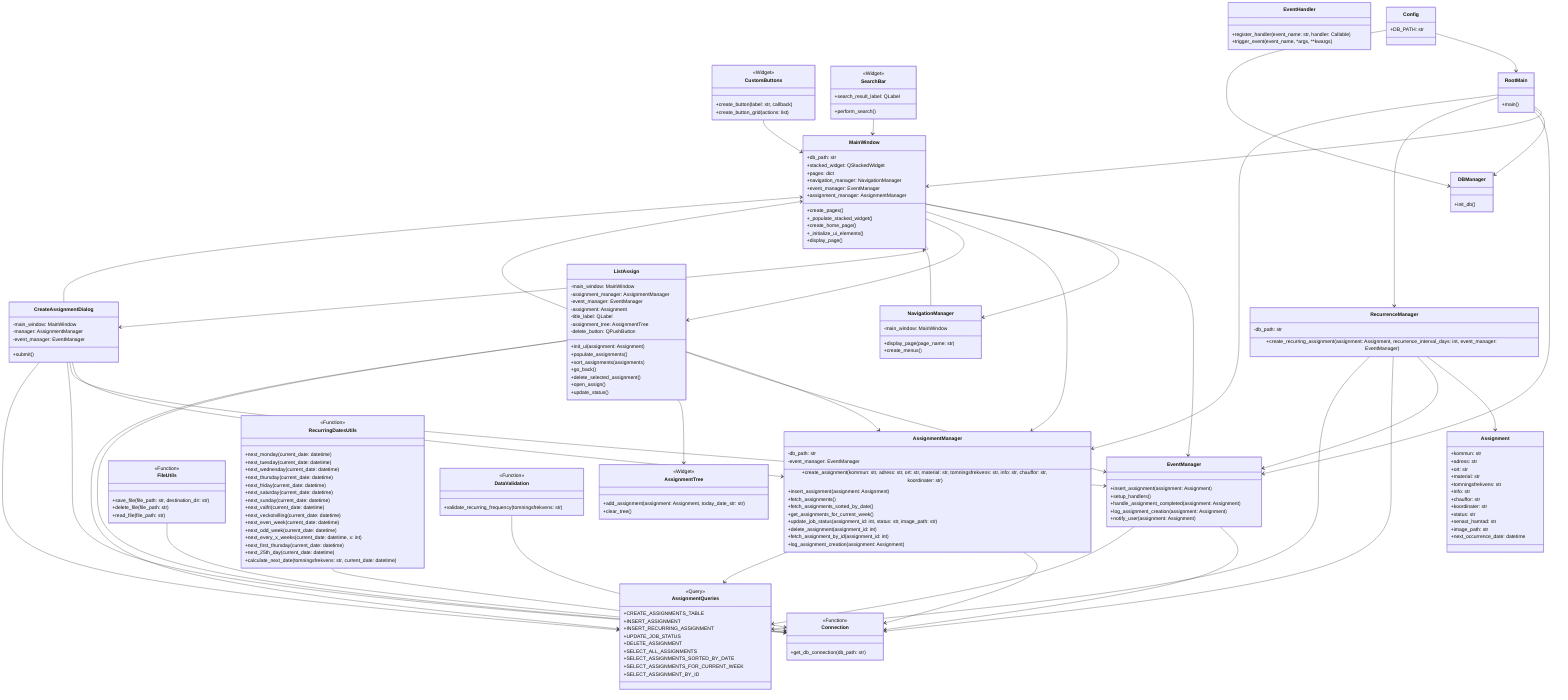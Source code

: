 classDiagram
    %% UI Components (blå)
    class MainWindow {
        +db_path: str
        +stacked_widget: QStackedWidget
        +pages: dict
        +navigation_manager: NavigationManager
        +event_manager: EventManager
        +assignment_manager: AssignmentManager
        +create_pages()
        +_populate_stacked_widget()
        +create_home_page()
        +_initialize_ui_elements()
        +display_page()
    }
    class CreateAssignmentDialog {
        -main_window: MainWindow
        -manager: AssignmentManager
        -event_manager: EventManager
        +submit()
    }
    class ListAssign {
        -main_window: MainWindow
        -assignment_manager: AssignmentManager
        -event_manager: EventManager
        -assignment: Assignment
        -title_label: QLabel
        -assignment_tree: AssignmentTree
        -delete_button: QPushButton
        +init_ui(assignment: Assignment)
        +populate_assignments()
        +sort_assignments(assignments)
        +go_back()
        +delete_selected_assignment()
        +open_assign()
        +update_status()
    }
    class AssignmentTree {
        <<Widget>>
        +add_assignment(assignment: Assignment, today_date_str: str)
        +clear_tree()
    }
    class CustomButtons {
        <<Widget>>
        +create_button(label: str, callback)
        +create_button_grid(actions: list)
    }
    class SearchBar {
        <<Widget>>
        +search_result_label: QLabel
        +perform_search()
    }

    %% Managers and Handlers (grön)
    class NavigationManager {
        -main_window: MainWindow
        +display_page(page_name: str)
        +create_menus()
    }
    class AssignmentManager {
        -db_path: str
        -event_manager: EventManager
        +create_assignment(kommun: str, adress: str, ort: str, material: str, tomningsfrekvens: str, info: str, chauffor: str, koordinater: str)
        +insert_assignment(assignment: Assignment)
        +fetch_assignments()
        +fetch_assignments_sorted_by_date()
        +get_assignments_for_current_week()
        +update_job_status(assignment_id: int, status: str, image_path: str)
        +delete_assignment(assignment_id: int)
        +fetch_assignment_by_id(assignment_id: int)
        +log_assignment_creation(assignment: Assignment)
    }
    class EventManager {
        +insert_assignment(assignment: Assignment)
        +setup_handlers()
        +handle_assignment_completed(assignment: Assignment)
        +log_assignment_creation(assignment: Assignment)
        +notify_user(assignment: Assignment)
    }
    class RecurrenceManager {
        -db_path: str
        +create_recurring_assignment(assignment: Assignment, recurrence_interval_days: int, event_manager: EventManager)
    }
    class EventHandler {
        +register_handler(event_name: str, handler: Callable)
        +trigger_event(event_name, *args, **kwargs)
    }

    %% Data and Utility Functions (orange)
    class Assignment {
        +kommun: str
        +adress: str
        +ort: str
        +material: str
        +tomningsfrekvens: str
        +info: str
        +chauffor: str
        +koordinater: str
        +status: str
        +senast_hamtad: str
        +image_path: str
        +next_occurrence_date: datetime
    }
    class Connection {
        <<Function>>
        +get_db_connection(db_path: str)
    }
    class AssignmentQueries {
        <<Query>>
        +CREATE_ASSIGNMENTS_TABLE
        +INSERT_ASSIGNMENT
        +INSERT_RECURRING_ASSIGNMENT
        +UPDATE_JOB_STATUS
        +DELETE_ASSIGNMENT
        +SELECT_ALL_ASSIGNMENTS
        +SELECT_ASSIGNMENTS_SORTED_BY_DATE
        +SELECT_ASSIGNMENTS_FOR_CURRENT_WEEK
        +SELECT_ASSIGNMENT_BY_ID
    }
    class FileUtils {
        <<Function>>
        +save_file(file_path: str, destination_dir: str)
        +delete_file(file_path: str)
        +read_file(file_path: str)
    }
    class RecurringDatesUtils {
        <<Function>>
        +next_monday(current_date: datetime)
        +next_tuesday(current_date: datetime)
        +next_wednesday(current_date: datetime)
        +next_thursday(current_date: datetime)
        +next_friday(current_date: datetime)
        +next_saturday(current_date: datetime)
        +next_sunday(current_date: datetime)
        +next_valfri(current_date: datetime)
        +next_veckotvilling(current_date: datetime)
        +next_even_week(current_date: datetime)
        +next_odd_week(current_date: datetime)
        +next_every_x_weeks(current_date: datetime, x: int)
        +next_first_thursday(current_date: datetime)
        +next_25th_day(current_date: datetime)
        +calculate_next_date(tomningsfrekvens: str, current_date: datetime)
    }
    class DataValidation {
        <<Function>>
        +validate_recurring_frequency(tomningsfrekvens: str)
    }

    %% System Core (röd)
    class RootMain {
        +main()
    }
    class DBManager {
        +init_db()
    }
    class Config {
        +DB_PATH: str
    }

    %% Relations
    MainWindow --> NavigationManager
    MainWindow --> EventManager
    MainWindow --> AssignmentManager
    MainWindow --> ListAssign
    MainWindow --> CreateAssignmentDialog
    NavigationManager --> MainWindow
    RecurrenceManager --> Assignment
    RecurrenceManager --> EventManager
    CreateAssignmentDialog --> MainWindow
    CreateAssignmentDialog --> AssignmentManager
    CreateAssignmentDialog --> EventManager
    ListAssign --> MainWindow
    ListAssign --> AssignmentManager
    ListAssign --> EventManager
    ListAssign --> AssignmentTree
    CustomButtons --> MainWindow
    SearchBar --> MainWindow
    AssignmentManager --> Connection
    EventManager --> Connection
    RecurrenceManager --> Connection
    CreateAssignmentDialog --> Connection
    ListAssign --> Connection
    AssignmentManager --> AssignmentQueries
    EventManager --> AssignmentQueries
    RecurrenceManager --> AssignmentQueries
    CreateAssignmentDialog --> AssignmentQueries
    ListAssign --> AssignmentQueries
    RootMain --> MainWindow
    RootMain --> DBManager
    RootMain --> EventManager
    RootMain --> RecurrenceManager
    RootMain --> AssignmentManager
    Config --> RootMain
    Config --> DBManager
    FileUtils --> Connection
    RecurringDatesUtils --> Connection
    DataValidation --> Connection
